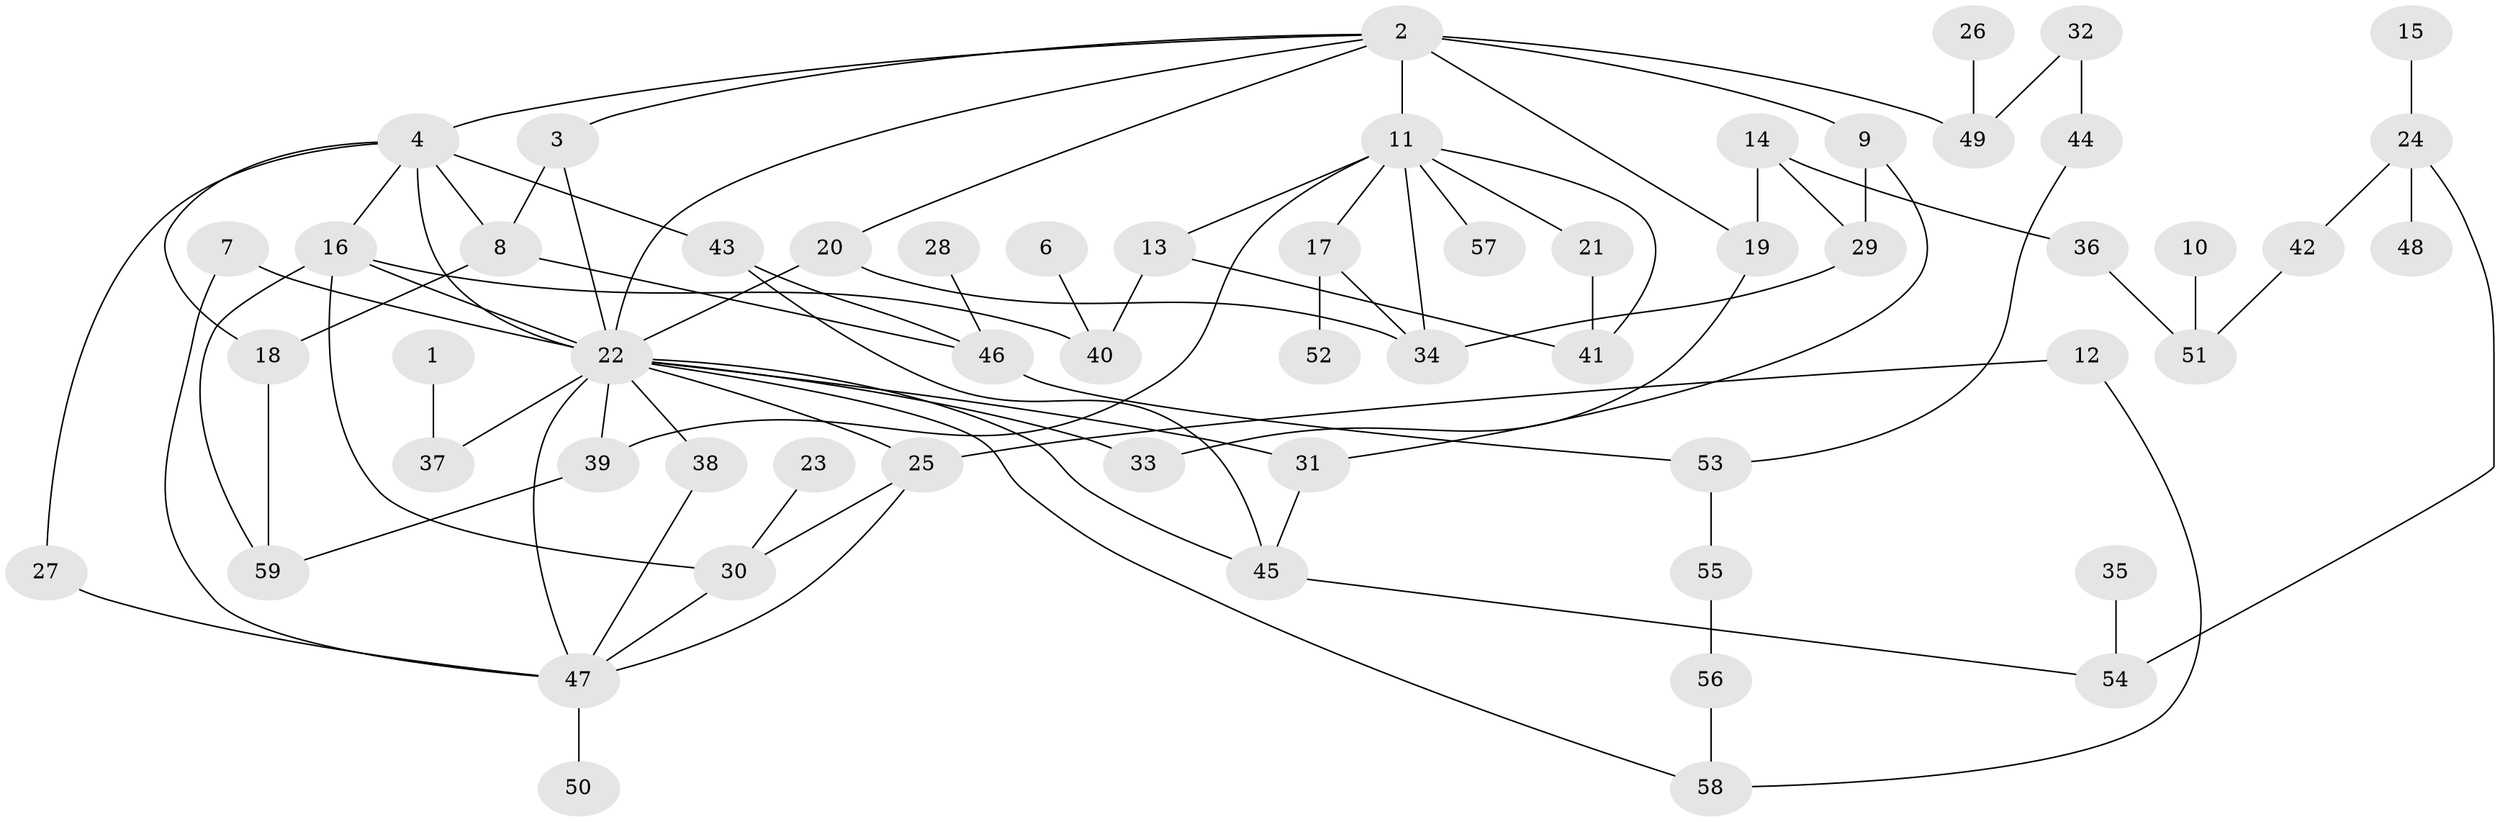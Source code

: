 // original degree distribution, {1: 0.16666666666666666, 3: 0.2857142857142857, 2: 0.25, 0: 0.011904761904761904, 4: 0.15476190476190477, 6: 0.03571428571428571, 7: 0.05952380952380952, 5: 0.03571428571428571}
// Generated by graph-tools (version 1.1) at 2025/47/03/04/25 22:47:54]
// undirected, 58 vertices, 88 edges
graph export_dot {
  node [color=gray90,style=filled];
  1;
  2;
  3;
  4;
  6;
  7;
  8;
  9;
  10;
  11;
  12;
  13;
  14;
  15;
  16;
  17;
  18;
  19;
  20;
  21;
  22;
  23;
  24;
  25;
  26;
  27;
  28;
  29;
  30;
  31;
  32;
  33;
  34;
  35;
  36;
  37;
  38;
  39;
  40;
  41;
  42;
  43;
  44;
  45;
  46;
  47;
  48;
  49;
  50;
  51;
  52;
  53;
  54;
  55;
  56;
  57;
  58;
  59;
  1 -- 37 [weight=1.0];
  2 -- 3 [weight=1.0];
  2 -- 4 [weight=1.0];
  2 -- 9 [weight=1.0];
  2 -- 11 [weight=2.0];
  2 -- 19 [weight=1.0];
  2 -- 20 [weight=1.0];
  2 -- 22 [weight=1.0];
  2 -- 49 [weight=2.0];
  3 -- 8 [weight=1.0];
  3 -- 22 [weight=1.0];
  4 -- 8 [weight=1.0];
  4 -- 16 [weight=1.0];
  4 -- 18 [weight=1.0];
  4 -- 22 [weight=1.0];
  4 -- 27 [weight=1.0];
  4 -- 43 [weight=1.0];
  6 -- 40 [weight=1.0];
  7 -- 22 [weight=2.0];
  7 -- 47 [weight=1.0];
  8 -- 18 [weight=1.0];
  8 -- 46 [weight=1.0];
  9 -- 29 [weight=1.0];
  9 -- 31 [weight=1.0];
  10 -- 51 [weight=1.0];
  11 -- 13 [weight=1.0];
  11 -- 17 [weight=1.0];
  11 -- 21 [weight=1.0];
  11 -- 34 [weight=1.0];
  11 -- 39 [weight=1.0];
  11 -- 41 [weight=1.0];
  11 -- 57 [weight=1.0];
  12 -- 25 [weight=1.0];
  12 -- 58 [weight=1.0];
  13 -- 40 [weight=1.0];
  13 -- 41 [weight=1.0];
  14 -- 19 [weight=1.0];
  14 -- 29 [weight=1.0];
  14 -- 36 [weight=1.0];
  15 -- 24 [weight=1.0];
  16 -- 22 [weight=1.0];
  16 -- 30 [weight=2.0];
  16 -- 40 [weight=1.0];
  16 -- 59 [weight=1.0];
  17 -- 34 [weight=1.0];
  17 -- 52 [weight=1.0];
  18 -- 59 [weight=1.0];
  19 -- 33 [weight=1.0];
  20 -- 22 [weight=1.0];
  20 -- 34 [weight=1.0];
  21 -- 41 [weight=1.0];
  22 -- 25 [weight=1.0];
  22 -- 31 [weight=1.0];
  22 -- 33 [weight=1.0];
  22 -- 37 [weight=2.0];
  22 -- 38 [weight=2.0];
  22 -- 39 [weight=1.0];
  22 -- 45 [weight=1.0];
  22 -- 47 [weight=1.0];
  22 -- 58 [weight=1.0];
  23 -- 30 [weight=2.0];
  24 -- 42 [weight=1.0];
  24 -- 48 [weight=1.0];
  24 -- 54 [weight=1.0];
  25 -- 30 [weight=1.0];
  25 -- 47 [weight=1.0];
  26 -- 49 [weight=1.0];
  27 -- 47 [weight=1.0];
  28 -- 46 [weight=1.0];
  29 -- 34 [weight=1.0];
  30 -- 47 [weight=1.0];
  31 -- 45 [weight=1.0];
  32 -- 44 [weight=1.0];
  32 -- 49 [weight=1.0];
  35 -- 54 [weight=1.0];
  36 -- 51 [weight=1.0];
  38 -- 47 [weight=1.0];
  39 -- 59 [weight=1.0];
  42 -- 51 [weight=1.0];
  43 -- 45 [weight=1.0];
  43 -- 46 [weight=1.0];
  44 -- 53 [weight=1.0];
  45 -- 54 [weight=1.0];
  46 -- 53 [weight=1.0];
  47 -- 50 [weight=1.0];
  53 -- 55 [weight=1.0];
  55 -- 56 [weight=1.0];
  56 -- 58 [weight=1.0];
}
